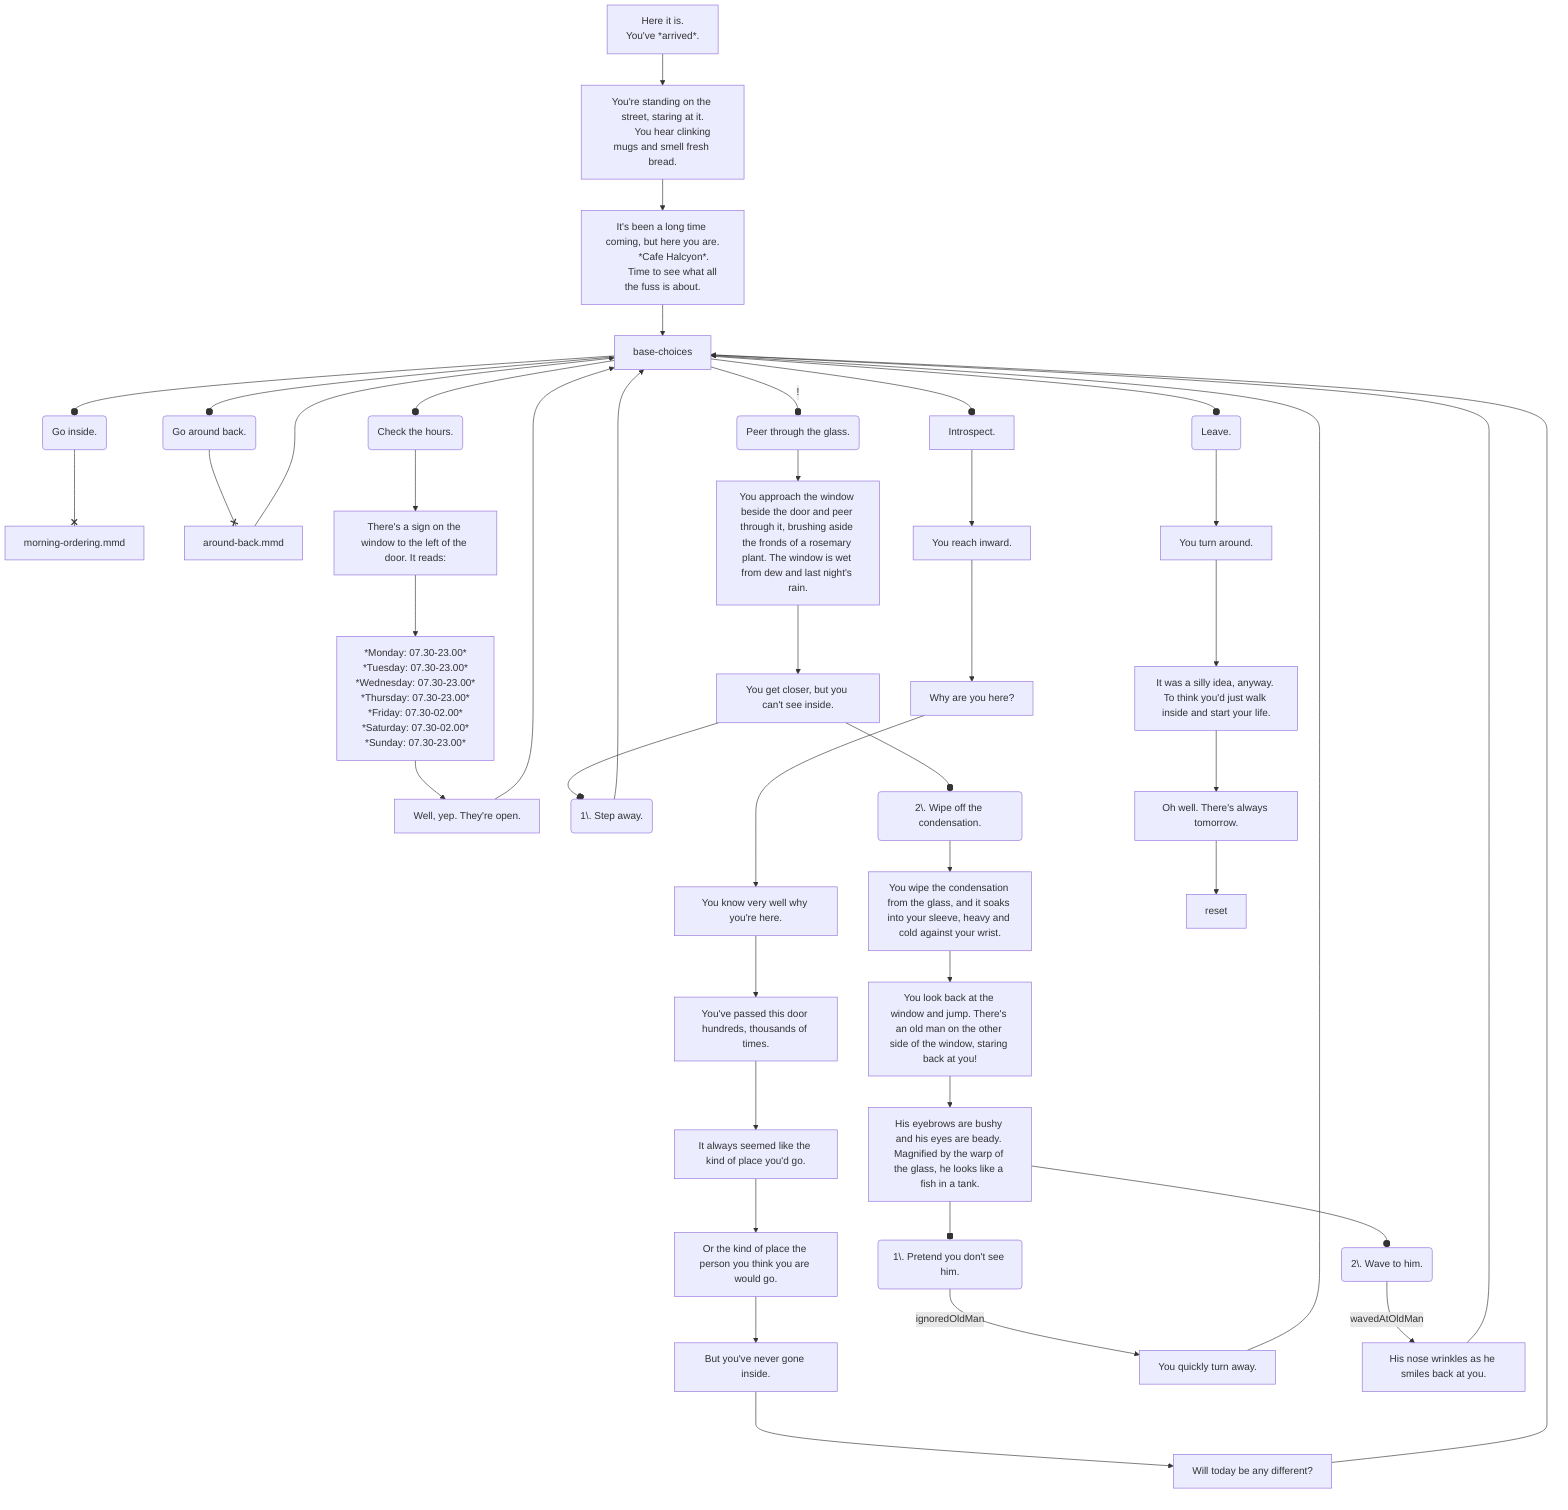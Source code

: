 flowchart TD
    i[
        Here it is.
        You've *arrived*.
    ]
    --> ii[
        You're standing on the street, staring at it.
        You hear clinking mugs and smell fresh bread.
    ]
    --> iii[
        It's been a long time coming, but here you are.
        *Cafe Halcyon*.
        Time to see what all the fuss is about.
    ]
    iii --> base-choices
    
    %% hub
    base-choices --o go-inside(Go inside.) --x inside[morning-ordering.mmd]
    base-choices --o check-hours(Check the hours.)
    base-choices --o investigate-feelings[Introspect.]
    base-choices -- ! --o peer-through-glass(Peer through the glass.)
    base-choices --o go-around-back(Go around back.) --x around-back[around-back.mmd] --> base-choices
    base-choices --o leave(Leave.)

    %% 
    %% hours
    %% 

    check-hours 
    --> check-hours-i[There's a sign on the window to the left of the door. It reads:] 
    --> check-hours-ii-mon[
        *Monday: 07.30-23.00*
        *Tuesday: 07.30-23.00*
        *Wednesday: 07.30-23.00*
        *Thursday: 07.30-23.00*
        *Friday: 07.30-02.00*
        *Saturday: 07.30-02.00*
        *Sunday: 07.30-23.00*
    ]
    --> check-hours-iii[Well, yep. They're open.]
    --> base-choices

    %% 
    %% investigate your feelings
    %% 

    investigate-feelings --> if1[You reach inward.]
    --> if2[Why are you here?]
    ---> if6[You know very well why you're here.]
    --> if3[You've passed this door hundreds, thousands of times.]
    --> if4[It always seemed like the kind of place you'd go.]
    --> if5[Or the kind of place the person you think you are would go.]
    --> if9[But you've never gone inside.]
    ---> if8[Will today be any different?]
    --> base-choices

    %% 
    %% peer through glass
    %% 

    peer-through-glass --> peer-through-glass-i[You approach the window beside the door and peer through it, brushing aside the fronds of a rosemary plant. The window is wet from dew and last night's rain.]
    --> peer-through-glass-ii[You get closer, but you can't see inside.]

    %% don't wipe glass
    peer-through-glass-ii 
    --o peer-through-glass-ii-i(1\. Step away.)
    --> base-choices

    %% surprise! old man
    peer-through-glass-ii --o peer-through-glass-ii-ii(2\. Wipe off the condensation.) 
    --> peer-through-glass-iii[You wipe the condensation from the glass, and it soaks into your sleeve, heavy and cold against your wrist.]
    --> peer-through-glass-iv[You look back at the window and jump. There's an old man on the other side of the window, staring back at you!]
    --> peer-through-glass-v[His eyebrows are bushy and his eyes are beady. Magnified by the warp of the glass, he looks like a fish in a tank.]

    %% ignore him
    peer-through-glass-v --o peer-through-glass-v-i(1\. Pretend you don't see him.) 
    -- ignoredOldMan --> peer-through-glass-v-i-i[You quickly turn away.] 
    --> base-choices

    %% wave at him
    peer-through-glass-v --o peer-through-glass-v-ii(2\. Wave to him.) 
    -- wavedAtOldMan --> peer-through-glass-v-ii-i[His nose wrinkles as he smiles back at you.] 
    --> base-choices
    
    %% 
    %% leave
    %% 

    leave --> leave-i[You turn around.]
    --> leave-ii[It was a silly idea, anyway. To think you'd just walk inside and start your life.]
    --> leave-iii[Oh well. There's always tomorrow.]
    --> reset
